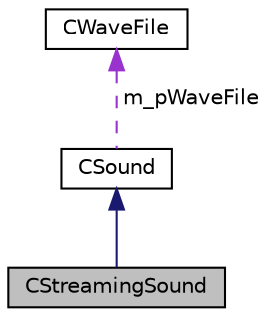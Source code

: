 digraph "CStreamingSound"
{
  edge [fontname="Helvetica",fontsize="10",labelfontname="Helvetica",labelfontsize="10"];
  node [fontname="Helvetica",fontsize="10",shape=record];
  Node1 [label="CStreamingSound",height=0.2,width=0.4,color="black", fillcolor="grey75", style="filled", fontcolor="black"];
  Node2 -> Node1 [dir="back",color="midnightblue",fontsize="10",style="solid",fontname="Helvetica"];
  Node2 [label="CSound",height=0.2,width=0.4,color="black", fillcolor="white", style="filled",URL="$class_c_sound.html"];
  Node3 -> Node2 [dir="back",color="darkorchid3",fontsize="10",style="dashed",label=" m_pWaveFile" ,fontname="Helvetica"];
  Node3 [label="CWaveFile",height=0.2,width=0.4,color="black", fillcolor="white", style="filled",URL="$class_c_wave_file.html"];
}
